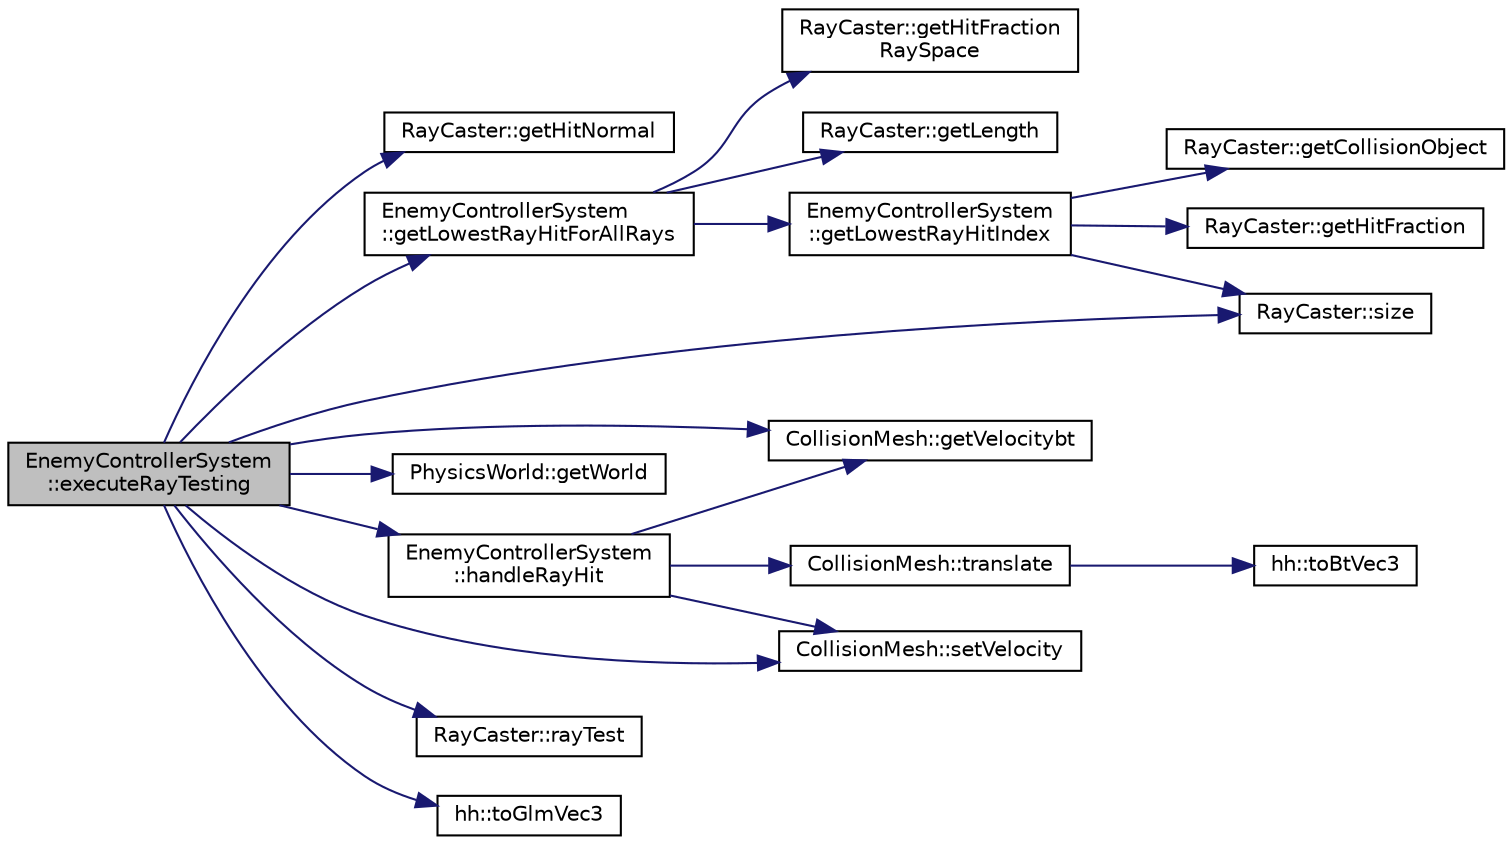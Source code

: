 digraph "EnemyControllerSystem::executeRayTesting"
{
 // INTERACTIVE_SVG=YES
 // LATEX_PDF_SIZE
  edge [fontname="Helvetica",fontsize="10",labelfontname="Helvetica",labelfontsize="10"];
  node [fontname="Helvetica",fontsize="10",shape=record];
  rankdir="LR";
  Node1 [label="EnemyControllerSystem\l::executeRayTesting",height=0.2,width=0.4,color="black", fillcolor="grey75", style="filled", fontcolor="black",tooltip=" "];
  Node1 -> Node2 [color="midnightblue",fontsize="10",style="solid",fontname="Helvetica"];
  Node2 [label="RayCaster::getHitNormal",height=0.2,width=0.4,color="black", fillcolor="white", style="filled",URL="$d3/dbc/class_ray_caster.html#ab40a61c642c4bd5e6c6931803c3269eb",tooltip=" "];
  Node1 -> Node3 [color="midnightblue",fontsize="10",style="solid",fontname="Helvetica"];
  Node3 [label="EnemyControllerSystem\l::getLowestRayHitForAllRays",height=0.2,width=0.4,color="black", fillcolor="white", style="filled",URL="$da/d3f/class_enemy_controller_system.html#aea2ed084167d7f1f9ac8926b036217d0",tooltip=" "];
  Node3 -> Node4 [color="midnightblue",fontsize="10",style="solid",fontname="Helvetica"];
  Node4 [label="RayCaster::getHitFraction\lRaySpace",height=0.2,width=0.4,color="black", fillcolor="white", style="filled",URL="$d3/dbc/class_ray_caster.html#a43455e12a824e4945575324cfd7b2709",tooltip=" "];
  Node3 -> Node5 [color="midnightblue",fontsize="10",style="solid",fontname="Helvetica"];
  Node5 [label="RayCaster::getLength",height=0.2,width=0.4,color="black", fillcolor="white", style="filled",URL="$d3/dbc/class_ray_caster.html#a5edbf39fa4e279c529222aa22291f22d",tooltip=" "];
  Node3 -> Node6 [color="midnightblue",fontsize="10",style="solid",fontname="Helvetica"];
  Node6 [label="EnemyControllerSystem\l::getLowestRayHitIndex",height=0.2,width=0.4,color="black", fillcolor="white", style="filled",URL="$da/d3f/class_enemy_controller_system.html#af6b83f414b09fb388f55f5649f0658a1",tooltip=" "];
  Node6 -> Node7 [color="midnightblue",fontsize="10",style="solid",fontname="Helvetica"];
  Node7 [label="RayCaster::getCollisionObject",height=0.2,width=0.4,color="black", fillcolor="white", style="filled",URL="$d3/dbc/class_ray_caster.html#a45c26b33e25a86d40d13ac887c0a78ca",tooltip=" "];
  Node6 -> Node8 [color="midnightblue",fontsize="10",style="solid",fontname="Helvetica"];
  Node8 [label="RayCaster::getHitFraction",height=0.2,width=0.4,color="black", fillcolor="white", style="filled",URL="$d3/dbc/class_ray_caster.html#a65d444adaed1585db97b1c6361d54265",tooltip=" "];
  Node6 -> Node9 [color="midnightblue",fontsize="10",style="solid",fontname="Helvetica"];
  Node9 [label="RayCaster::size",height=0.2,width=0.4,color="black", fillcolor="white", style="filled",URL="$d3/dbc/class_ray_caster.html#a85220b230435f4132f72a1ae9304b632",tooltip=" "];
  Node1 -> Node10 [color="midnightblue",fontsize="10",style="solid",fontname="Helvetica"];
  Node10 [label="CollisionMesh::getVelocitybt",height=0.2,width=0.4,color="black", fillcolor="white", style="filled",URL="$d4/daa/class_collision_mesh.html#ade31943d65b275017a002515e1b2af3c",tooltip=" "];
  Node1 -> Node11 [color="midnightblue",fontsize="10",style="solid",fontname="Helvetica"];
  Node11 [label="PhysicsWorld::getWorld",height=0.2,width=0.4,color="black", fillcolor="white", style="filled",URL="$d5/d44/class_physics_world.html#a61ba42a9ee27640c61acf2e1e85dc78f",tooltip=" "];
  Node1 -> Node12 [color="midnightblue",fontsize="10",style="solid",fontname="Helvetica"];
  Node12 [label="EnemyControllerSystem\l::handleRayHit",height=0.2,width=0.4,color="black", fillcolor="white", style="filled",URL="$da/d3f/class_enemy_controller_system.html#a687331915aabd4381bc5f5433396e12b",tooltip=" "];
  Node12 -> Node10 [color="midnightblue",fontsize="10",style="solid",fontname="Helvetica"];
  Node12 -> Node13 [color="midnightblue",fontsize="10",style="solid",fontname="Helvetica"];
  Node13 [label="CollisionMesh::setVelocity",height=0.2,width=0.4,color="black", fillcolor="white", style="filled",URL="$d4/daa/class_collision_mesh.html#a094cbf7841a6b6badc1e19f048819ebe",tooltip=" "];
  Node12 -> Node14 [color="midnightblue",fontsize="10",style="solid",fontname="Helvetica"];
  Node14 [label="CollisionMesh::translate",height=0.2,width=0.4,color="black", fillcolor="white", style="filled",URL="$d4/daa/class_collision_mesh.html#ae1579dc2df203d65a3ec2a9761748100",tooltip=" "];
  Node14 -> Node15 [color="midnightblue",fontsize="10",style="solid",fontname="Helvetica"];
  Node15 [label="hh::toBtVec3",height=0.2,width=0.4,color="black", fillcolor="white", style="filled",URL="$d7/dd1/namespacehh.html#aa0102ec32d9d665ebdda89fa4c03c5b6",tooltip=" "];
  Node1 -> Node16 [color="midnightblue",fontsize="10",style="solid",fontname="Helvetica"];
  Node16 [label="RayCaster::rayTest",height=0.2,width=0.4,color="black", fillcolor="white", style="filled",URL="$d3/dbc/class_ray_caster.html#abef1bda7c02b3cb13617706bf18faea9",tooltip=" "];
  Node1 -> Node13 [color="midnightblue",fontsize="10",style="solid",fontname="Helvetica"];
  Node1 -> Node9 [color="midnightblue",fontsize="10",style="solid",fontname="Helvetica"];
  Node1 -> Node17 [color="midnightblue",fontsize="10",style="solid",fontname="Helvetica"];
  Node17 [label="hh::toGlmVec3",height=0.2,width=0.4,color="black", fillcolor="white", style="filled",URL="$d7/dd1/namespacehh.html#ad5fffa12ef6d4badda8b6db66b21f4fb",tooltip=" "];
}
